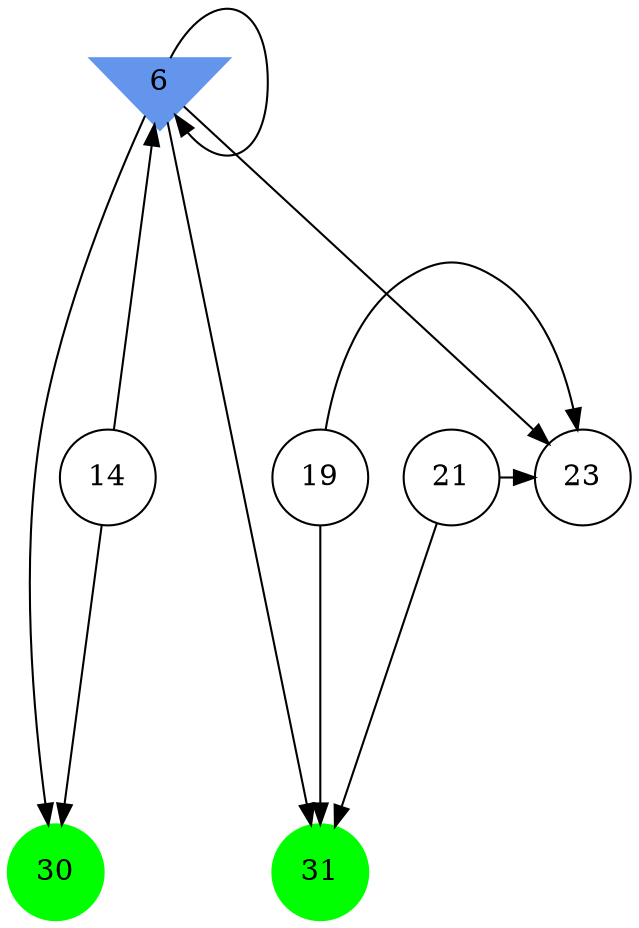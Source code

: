 digraph brain {
	ranksep=2.0;
	6 [shape=invtriangle,style=filled,color=cornflowerblue];
	14 [shape=circle,color=black];
	19 [shape=circle,color=black];
	21 [shape=circle,color=black];
	23 [shape=circle,color=black];
	30 [shape=circle,style=filled,color=green];
	31 [shape=circle,style=filled,color=green];
	6	->	31;
	6	->	23;
	19	->	31;
	19	->	23;
	21	->	31;
	21	->	23;
	6	->	6;
	6	->	30;
	14	->	6;
	14	->	30;
	{ rank=same; 6; }
	{ rank=same; 14; 19; 21; 23; }
	{ rank=same; 30; 31; }
}
